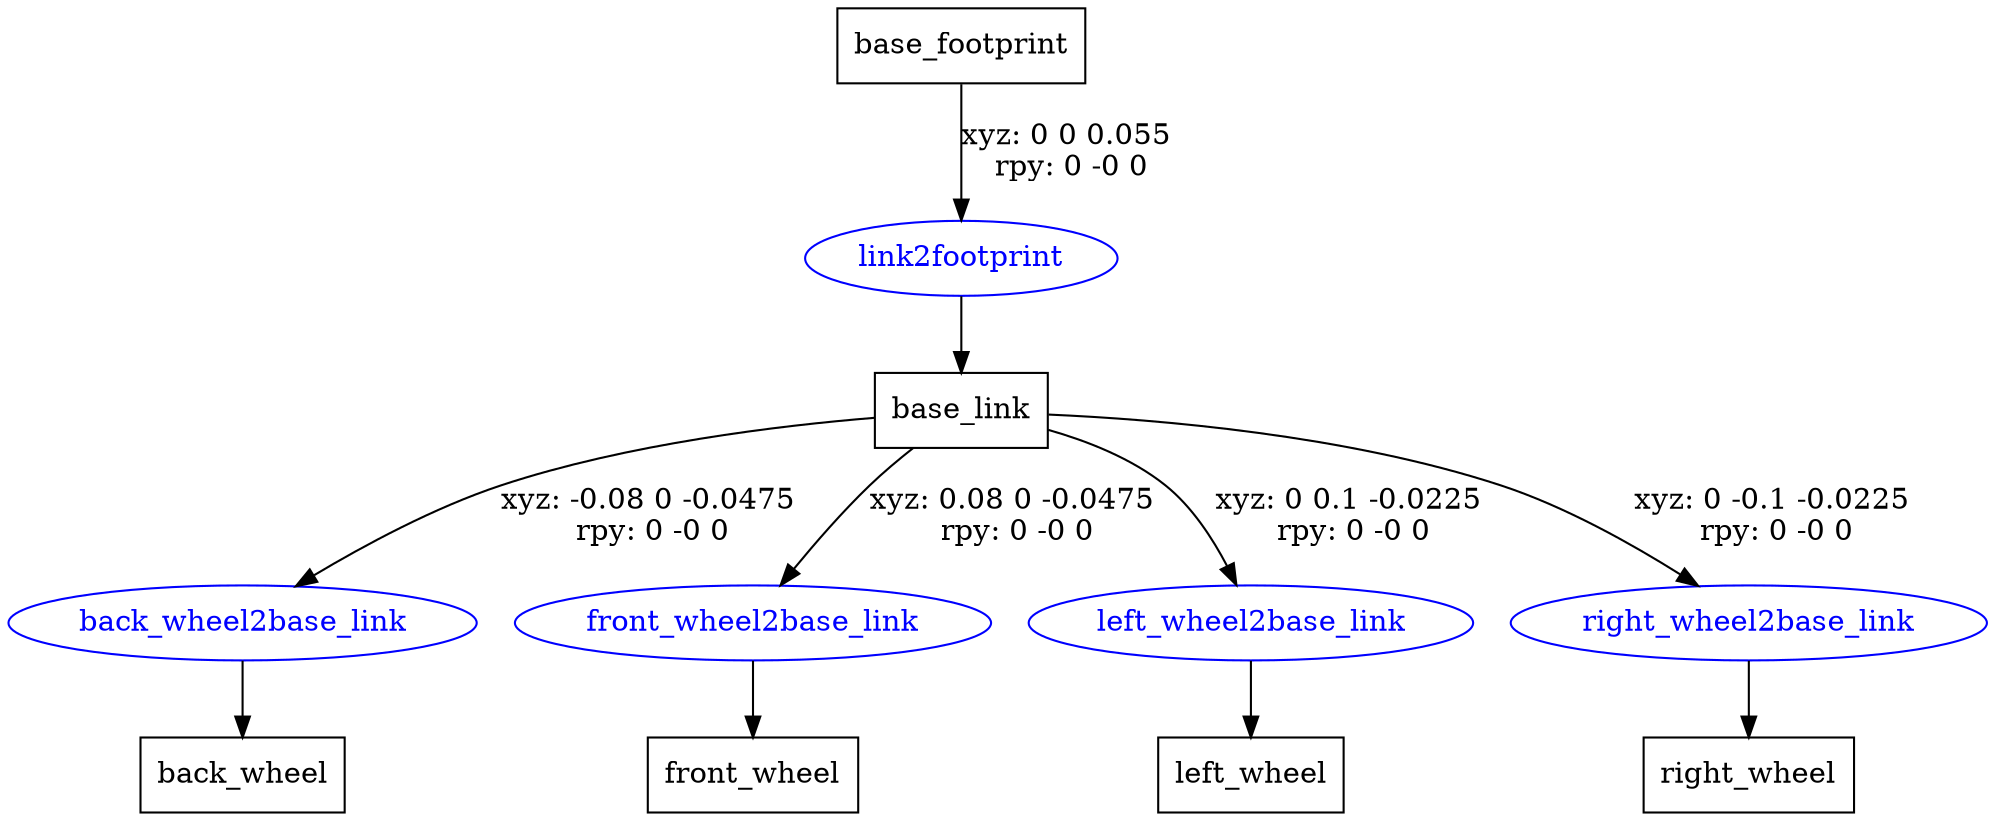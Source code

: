 digraph G {
node [shape=box];
"base_footprint" [label="base_footprint"];
"base_link" [label="base_link"];
"back_wheel" [label="back_wheel"];
"front_wheel" [label="front_wheel"];
"left_wheel" [label="left_wheel"];
"right_wheel" [label="right_wheel"];
node [shape=ellipse, color=blue, fontcolor=blue];
"base_footprint" -> "link2footprint" [label="xyz: 0 0 0.055 \nrpy: 0 -0 0"]
"link2footprint" -> "base_link"
"base_link" -> "back_wheel2base_link" [label="xyz: -0.08 0 -0.0475 \nrpy: 0 -0 0"]
"back_wheel2base_link" -> "back_wheel"
"base_link" -> "front_wheel2base_link" [label="xyz: 0.08 0 -0.0475 \nrpy: 0 -0 0"]
"front_wheel2base_link" -> "front_wheel"
"base_link" -> "left_wheel2base_link" [label="xyz: 0 0.1 -0.0225 \nrpy: 0 -0 0"]
"left_wheel2base_link" -> "left_wheel"
"base_link" -> "right_wheel2base_link" [label="xyz: 0 -0.1 -0.0225 \nrpy: 0 -0 0"]
"right_wheel2base_link" -> "right_wheel"
}
